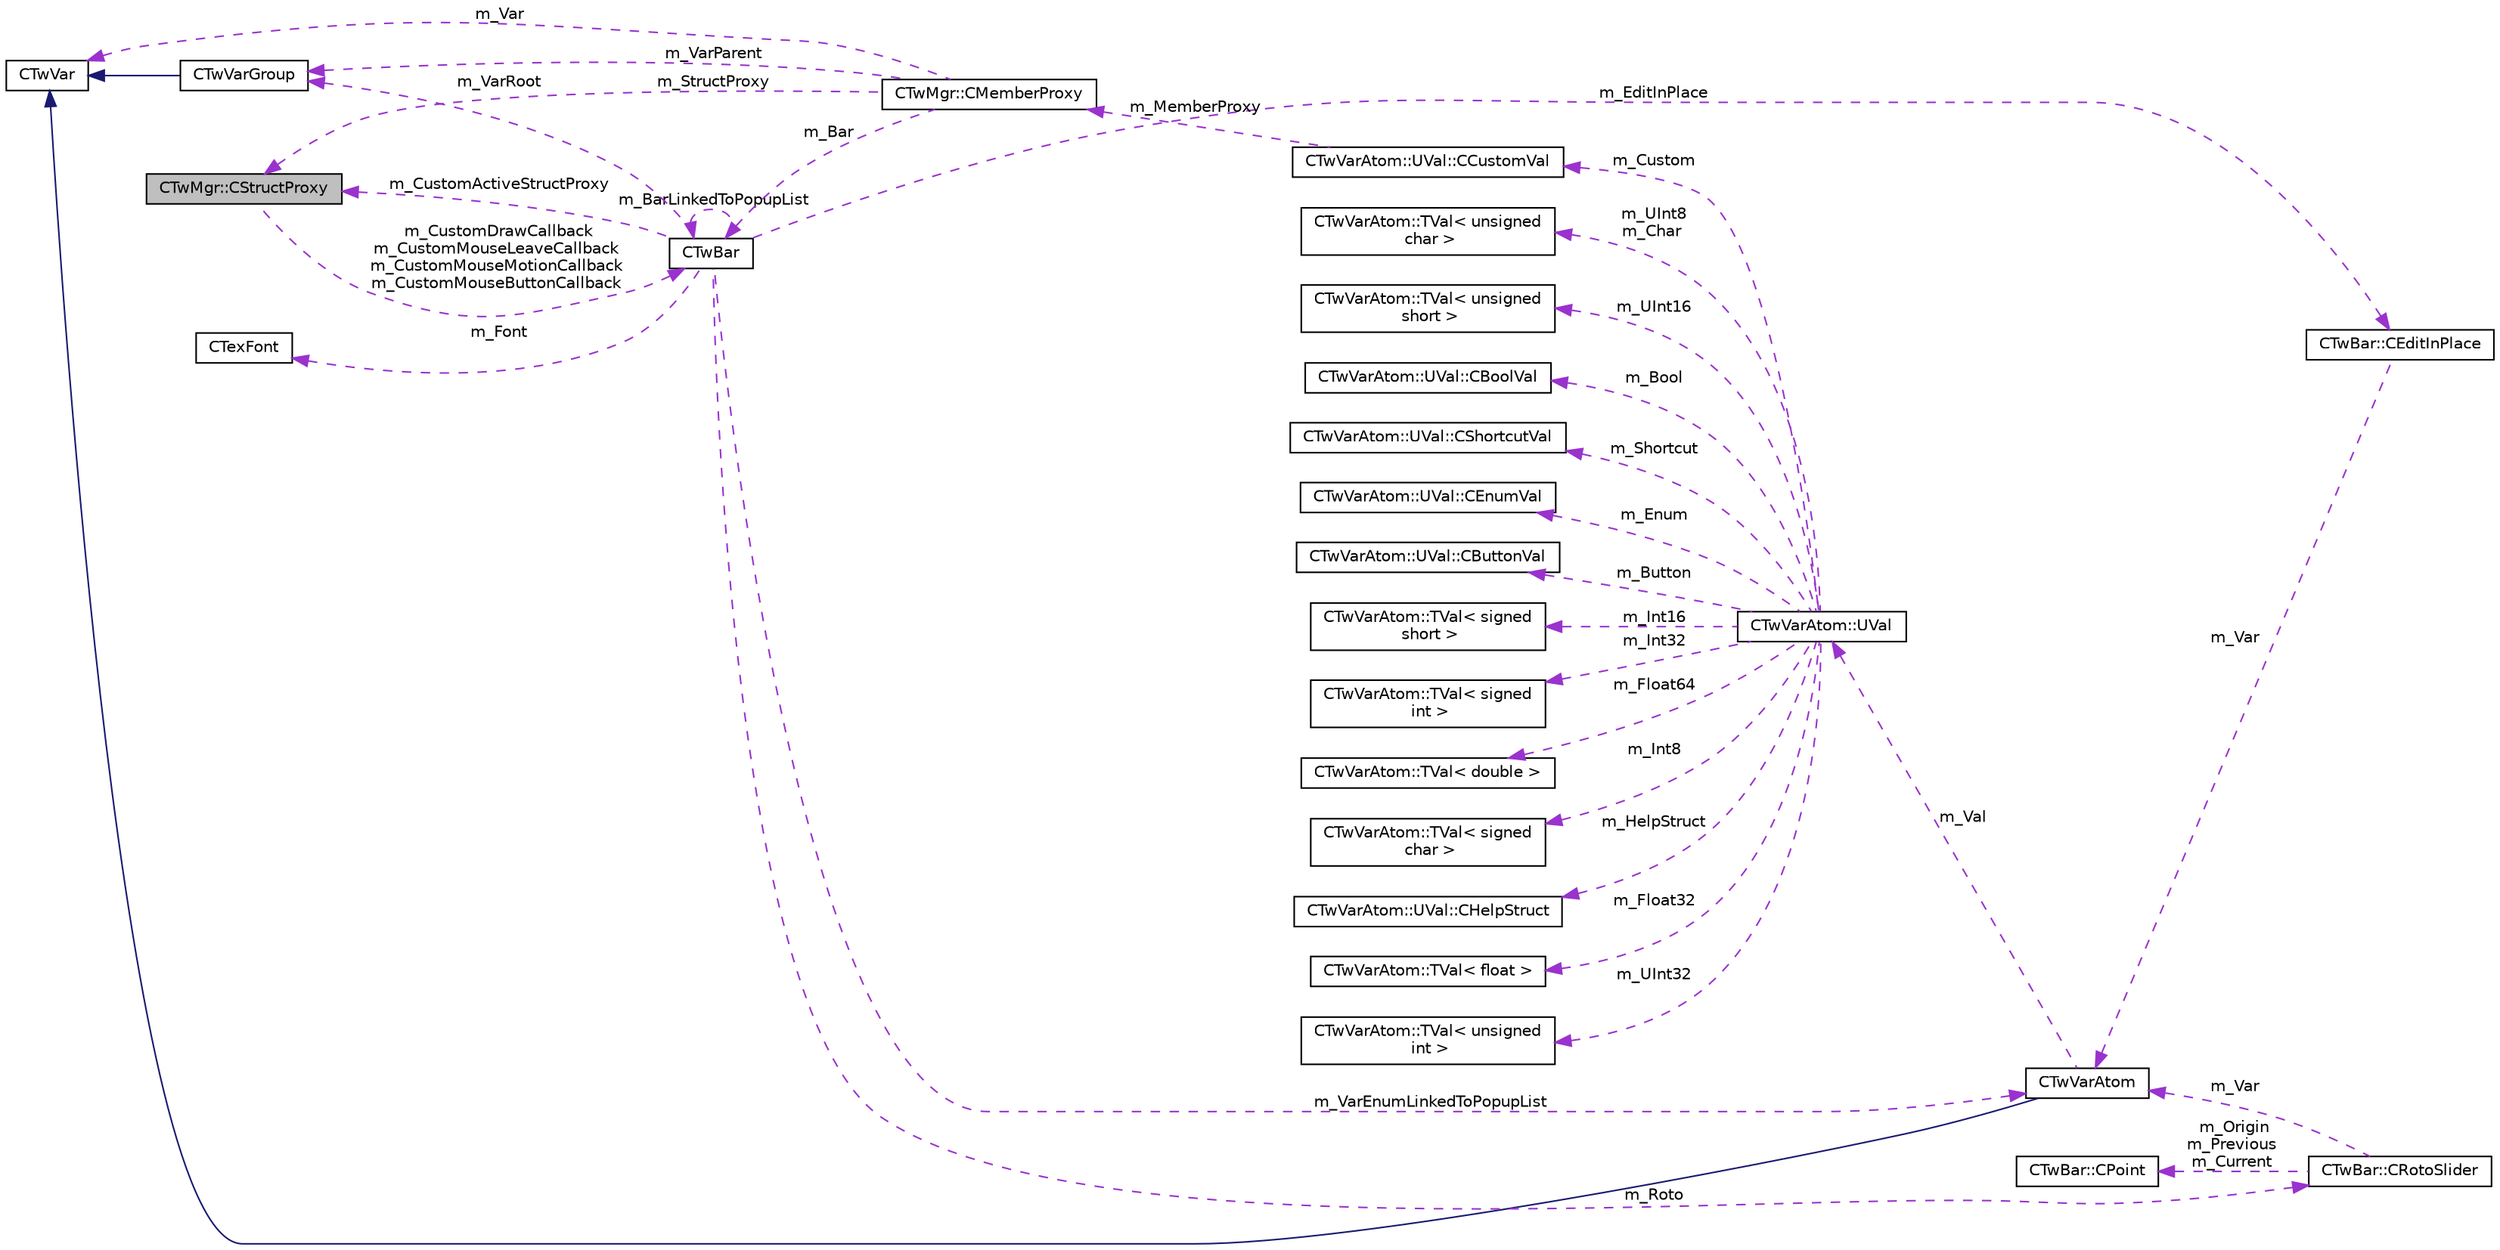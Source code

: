 digraph "CTwMgr::CStructProxy"
{
  edge [fontname="Helvetica",fontsize="10",labelfontname="Helvetica",labelfontsize="10"];
  node [fontname="Helvetica",fontsize="10",shape=record];
  rankdir="LR";
  Node1 [label="CTwMgr::CStructProxy",height=0.2,width=0.4,color="black", fillcolor="grey75", style="filled", fontcolor="black"];
  Node2 -> Node1 [dir="back",color="darkorchid3",fontsize="10",style="dashed",label=" m_CustomDrawCallback\nm_CustomMouseLeaveCallback\nm_CustomMouseMotionCallback\nm_CustomMouseButtonCallback" ,fontname="Helvetica"];
  Node2 [label="CTwBar",height=0.2,width=0.4,color="black", fillcolor="white", style="filled",URL="$struct_c_tw_bar.html"];
  Node3 -> Node2 [dir="back",color="darkorchid3",fontsize="10",style="dashed",label=" m_VarRoot" ,fontname="Helvetica"];
  Node3 [label="CTwVarGroup",height=0.2,width=0.4,color="black", fillcolor="white", style="filled",URL="$struct_c_tw_var_group.html"];
  Node4 -> Node3 [dir="back",color="midnightblue",fontsize="10",style="solid",fontname="Helvetica"];
  Node4 [label="CTwVar",height=0.2,width=0.4,color="black", fillcolor="white", style="filled",URL="$struct_c_tw_var.html"];
  Node1 -> Node2 [dir="back",color="darkorchid3",fontsize="10",style="dashed",label=" m_CustomActiveStructProxy" ,fontname="Helvetica"];
  Node5 -> Node2 [dir="back",color="darkorchid3",fontsize="10",style="dashed",label=" m_Font" ,fontname="Helvetica"];
  Node5 [label="CTexFont",height=0.2,width=0.4,color="black", fillcolor="white", style="filled",URL="$struct_c_tex_font.html"];
  Node6 -> Node2 [dir="back",color="darkorchid3",fontsize="10",style="dashed",label=" m_EditInPlace" ,fontname="Helvetica"];
  Node6 [label="CTwBar::CEditInPlace",height=0.2,width=0.4,color="black", fillcolor="white", style="filled",URL="$struct_c_tw_bar_1_1_c_edit_in_place.html"];
  Node7 -> Node6 [dir="back",color="darkorchid3",fontsize="10",style="dashed",label=" m_Var" ,fontname="Helvetica"];
  Node7 [label="CTwVarAtom",height=0.2,width=0.4,color="black", fillcolor="white", style="filled",URL="$struct_c_tw_var_atom.html"];
  Node4 -> Node7 [dir="back",color="midnightblue",fontsize="10",style="solid",fontname="Helvetica"];
  Node8 -> Node7 [dir="back",color="darkorchid3",fontsize="10",style="dashed",label=" m_Val" ,fontname="Helvetica"];
  Node8 [label="CTwVarAtom::UVal",height=0.2,width=0.4,color="black", fillcolor="white", style="filled",URL="$union_c_tw_var_atom_1_1_u_val.html"];
  Node9 -> Node8 [dir="back",color="darkorchid3",fontsize="10",style="dashed",label=" m_Int16" ,fontname="Helvetica"];
  Node9 [label="CTwVarAtom::TVal\< signed\l short \>",height=0.2,width=0.4,color="black", fillcolor="white", style="filled",URL="$struct_c_tw_var_atom_1_1_t_val.html"];
  Node10 -> Node8 [dir="back",color="darkorchid3",fontsize="10",style="dashed",label=" m_Int32" ,fontname="Helvetica"];
  Node10 [label="CTwVarAtom::TVal\< signed\l int \>",height=0.2,width=0.4,color="black", fillcolor="white", style="filled",URL="$struct_c_tw_var_atom_1_1_t_val.html"];
  Node11 -> Node8 [dir="back",color="darkorchid3",fontsize="10",style="dashed",label=" m_Float64" ,fontname="Helvetica"];
  Node11 [label="CTwVarAtom::TVal\< double \>",height=0.2,width=0.4,color="black", fillcolor="white", style="filled",URL="$struct_c_tw_var_atom_1_1_t_val.html"];
  Node12 -> Node8 [dir="back",color="darkorchid3",fontsize="10",style="dashed",label=" m_Int8" ,fontname="Helvetica"];
  Node12 [label="CTwVarAtom::TVal\< signed\l char \>",height=0.2,width=0.4,color="black", fillcolor="white", style="filled",URL="$struct_c_tw_var_atom_1_1_t_val.html"];
  Node13 -> Node8 [dir="back",color="darkorchid3",fontsize="10",style="dashed",label=" m_HelpStruct" ,fontname="Helvetica"];
  Node13 [label="CTwVarAtom::UVal::CHelpStruct",height=0.2,width=0.4,color="black", fillcolor="white", style="filled",URL="$struct_c_tw_var_atom_1_1_u_val_1_1_c_help_struct.html"];
  Node14 -> Node8 [dir="back",color="darkorchid3",fontsize="10",style="dashed",label=" m_Float32" ,fontname="Helvetica"];
  Node14 [label="CTwVarAtom::TVal\< float \>",height=0.2,width=0.4,color="black", fillcolor="white", style="filled",URL="$struct_c_tw_var_atom_1_1_t_val.html"];
  Node15 -> Node8 [dir="back",color="darkorchid3",fontsize="10",style="dashed",label=" m_UInt32" ,fontname="Helvetica"];
  Node15 [label="CTwVarAtom::TVal\< unsigned\l int \>",height=0.2,width=0.4,color="black", fillcolor="white", style="filled",URL="$struct_c_tw_var_atom_1_1_t_val.html"];
  Node16 -> Node8 [dir="back",color="darkorchid3",fontsize="10",style="dashed",label=" m_UInt8\nm_Char" ,fontname="Helvetica"];
  Node16 [label="CTwVarAtom::TVal\< unsigned\l char \>",height=0.2,width=0.4,color="black", fillcolor="white", style="filled",URL="$struct_c_tw_var_atom_1_1_t_val.html"];
  Node17 -> Node8 [dir="back",color="darkorchid3",fontsize="10",style="dashed",label=" m_UInt16" ,fontname="Helvetica"];
  Node17 [label="CTwVarAtom::TVal\< unsigned\l short \>",height=0.2,width=0.4,color="black", fillcolor="white", style="filled",URL="$struct_c_tw_var_atom_1_1_t_val.html"];
  Node18 -> Node8 [dir="back",color="darkorchid3",fontsize="10",style="dashed",label=" m_Custom" ,fontname="Helvetica"];
  Node18 [label="CTwVarAtom::UVal::CCustomVal",height=0.2,width=0.4,color="black", fillcolor="white", style="filled",URL="$struct_c_tw_var_atom_1_1_u_val_1_1_c_custom_val.html"];
  Node19 -> Node18 [dir="back",color="darkorchid3",fontsize="10",style="dashed",label=" m_MemberProxy" ,fontname="Helvetica"];
  Node19 [label="CTwMgr::CMemberProxy",height=0.2,width=0.4,color="black", fillcolor="white", style="filled",URL="$struct_c_tw_mgr_1_1_c_member_proxy.html"];
  Node3 -> Node19 [dir="back",color="darkorchid3",fontsize="10",style="dashed",label=" m_VarParent" ,fontname="Helvetica"];
  Node4 -> Node19 [dir="back",color="darkorchid3",fontsize="10",style="dashed",label=" m_Var" ,fontname="Helvetica"];
  Node1 -> Node19 [dir="back",color="darkorchid3",fontsize="10",style="dashed",label=" m_StructProxy" ,fontname="Helvetica"];
  Node2 -> Node19 [dir="back",color="darkorchid3",fontsize="10",style="dashed",label=" m_Bar" ,fontname="Helvetica"];
  Node20 -> Node8 [dir="back",color="darkorchid3",fontsize="10",style="dashed",label=" m_Bool" ,fontname="Helvetica"];
  Node20 [label="CTwVarAtom::UVal::CBoolVal",height=0.2,width=0.4,color="black", fillcolor="white", style="filled",URL="$struct_c_tw_var_atom_1_1_u_val_1_1_c_bool_val.html"];
  Node21 -> Node8 [dir="back",color="darkorchid3",fontsize="10",style="dashed",label=" m_Shortcut" ,fontname="Helvetica"];
  Node21 [label="CTwVarAtom::UVal::CShortcutVal",height=0.2,width=0.4,color="black", fillcolor="white", style="filled",URL="$struct_c_tw_var_atom_1_1_u_val_1_1_c_shortcut_val.html"];
  Node22 -> Node8 [dir="back",color="darkorchid3",fontsize="10",style="dashed",label=" m_Enum" ,fontname="Helvetica"];
  Node22 [label="CTwVarAtom::UVal::CEnumVal",height=0.2,width=0.4,color="black", fillcolor="white", style="filled",URL="$struct_c_tw_var_atom_1_1_u_val_1_1_c_enum_val.html"];
  Node23 -> Node8 [dir="back",color="darkorchid3",fontsize="10",style="dashed",label=" m_Button" ,fontname="Helvetica"];
  Node23 [label="CTwVarAtom::UVal::CButtonVal",height=0.2,width=0.4,color="black", fillcolor="white", style="filled",URL="$struct_c_tw_var_atom_1_1_u_val_1_1_c_button_val.html"];
  Node7 -> Node2 [dir="back",color="darkorchid3",fontsize="10",style="dashed",label=" m_VarEnumLinkedToPopupList" ,fontname="Helvetica"];
  Node24 -> Node2 [dir="back",color="darkorchid3",fontsize="10",style="dashed",label=" m_Roto" ,fontname="Helvetica"];
  Node24 [label="CTwBar::CRotoSlider",height=0.2,width=0.4,color="black", fillcolor="white", style="filled",URL="$struct_c_tw_bar_1_1_c_roto_slider.html"];
  Node25 -> Node24 [dir="back",color="darkorchid3",fontsize="10",style="dashed",label=" m_Origin\nm_Previous\nm_Current" ,fontname="Helvetica"];
  Node25 [label="CTwBar::CPoint",height=0.2,width=0.4,color="black", fillcolor="white", style="filled",URL="$struct_c_tw_bar_1_1_c_point.html"];
  Node7 -> Node24 [dir="back",color="darkorchid3",fontsize="10",style="dashed",label=" m_Var" ,fontname="Helvetica"];
  Node2 -> Node2 [dir="back",color="darkorchid3",fontsize="10",style="dashed",label=" m_BarLinkedToPopupList" ,fontname="Helvetica"];
}
